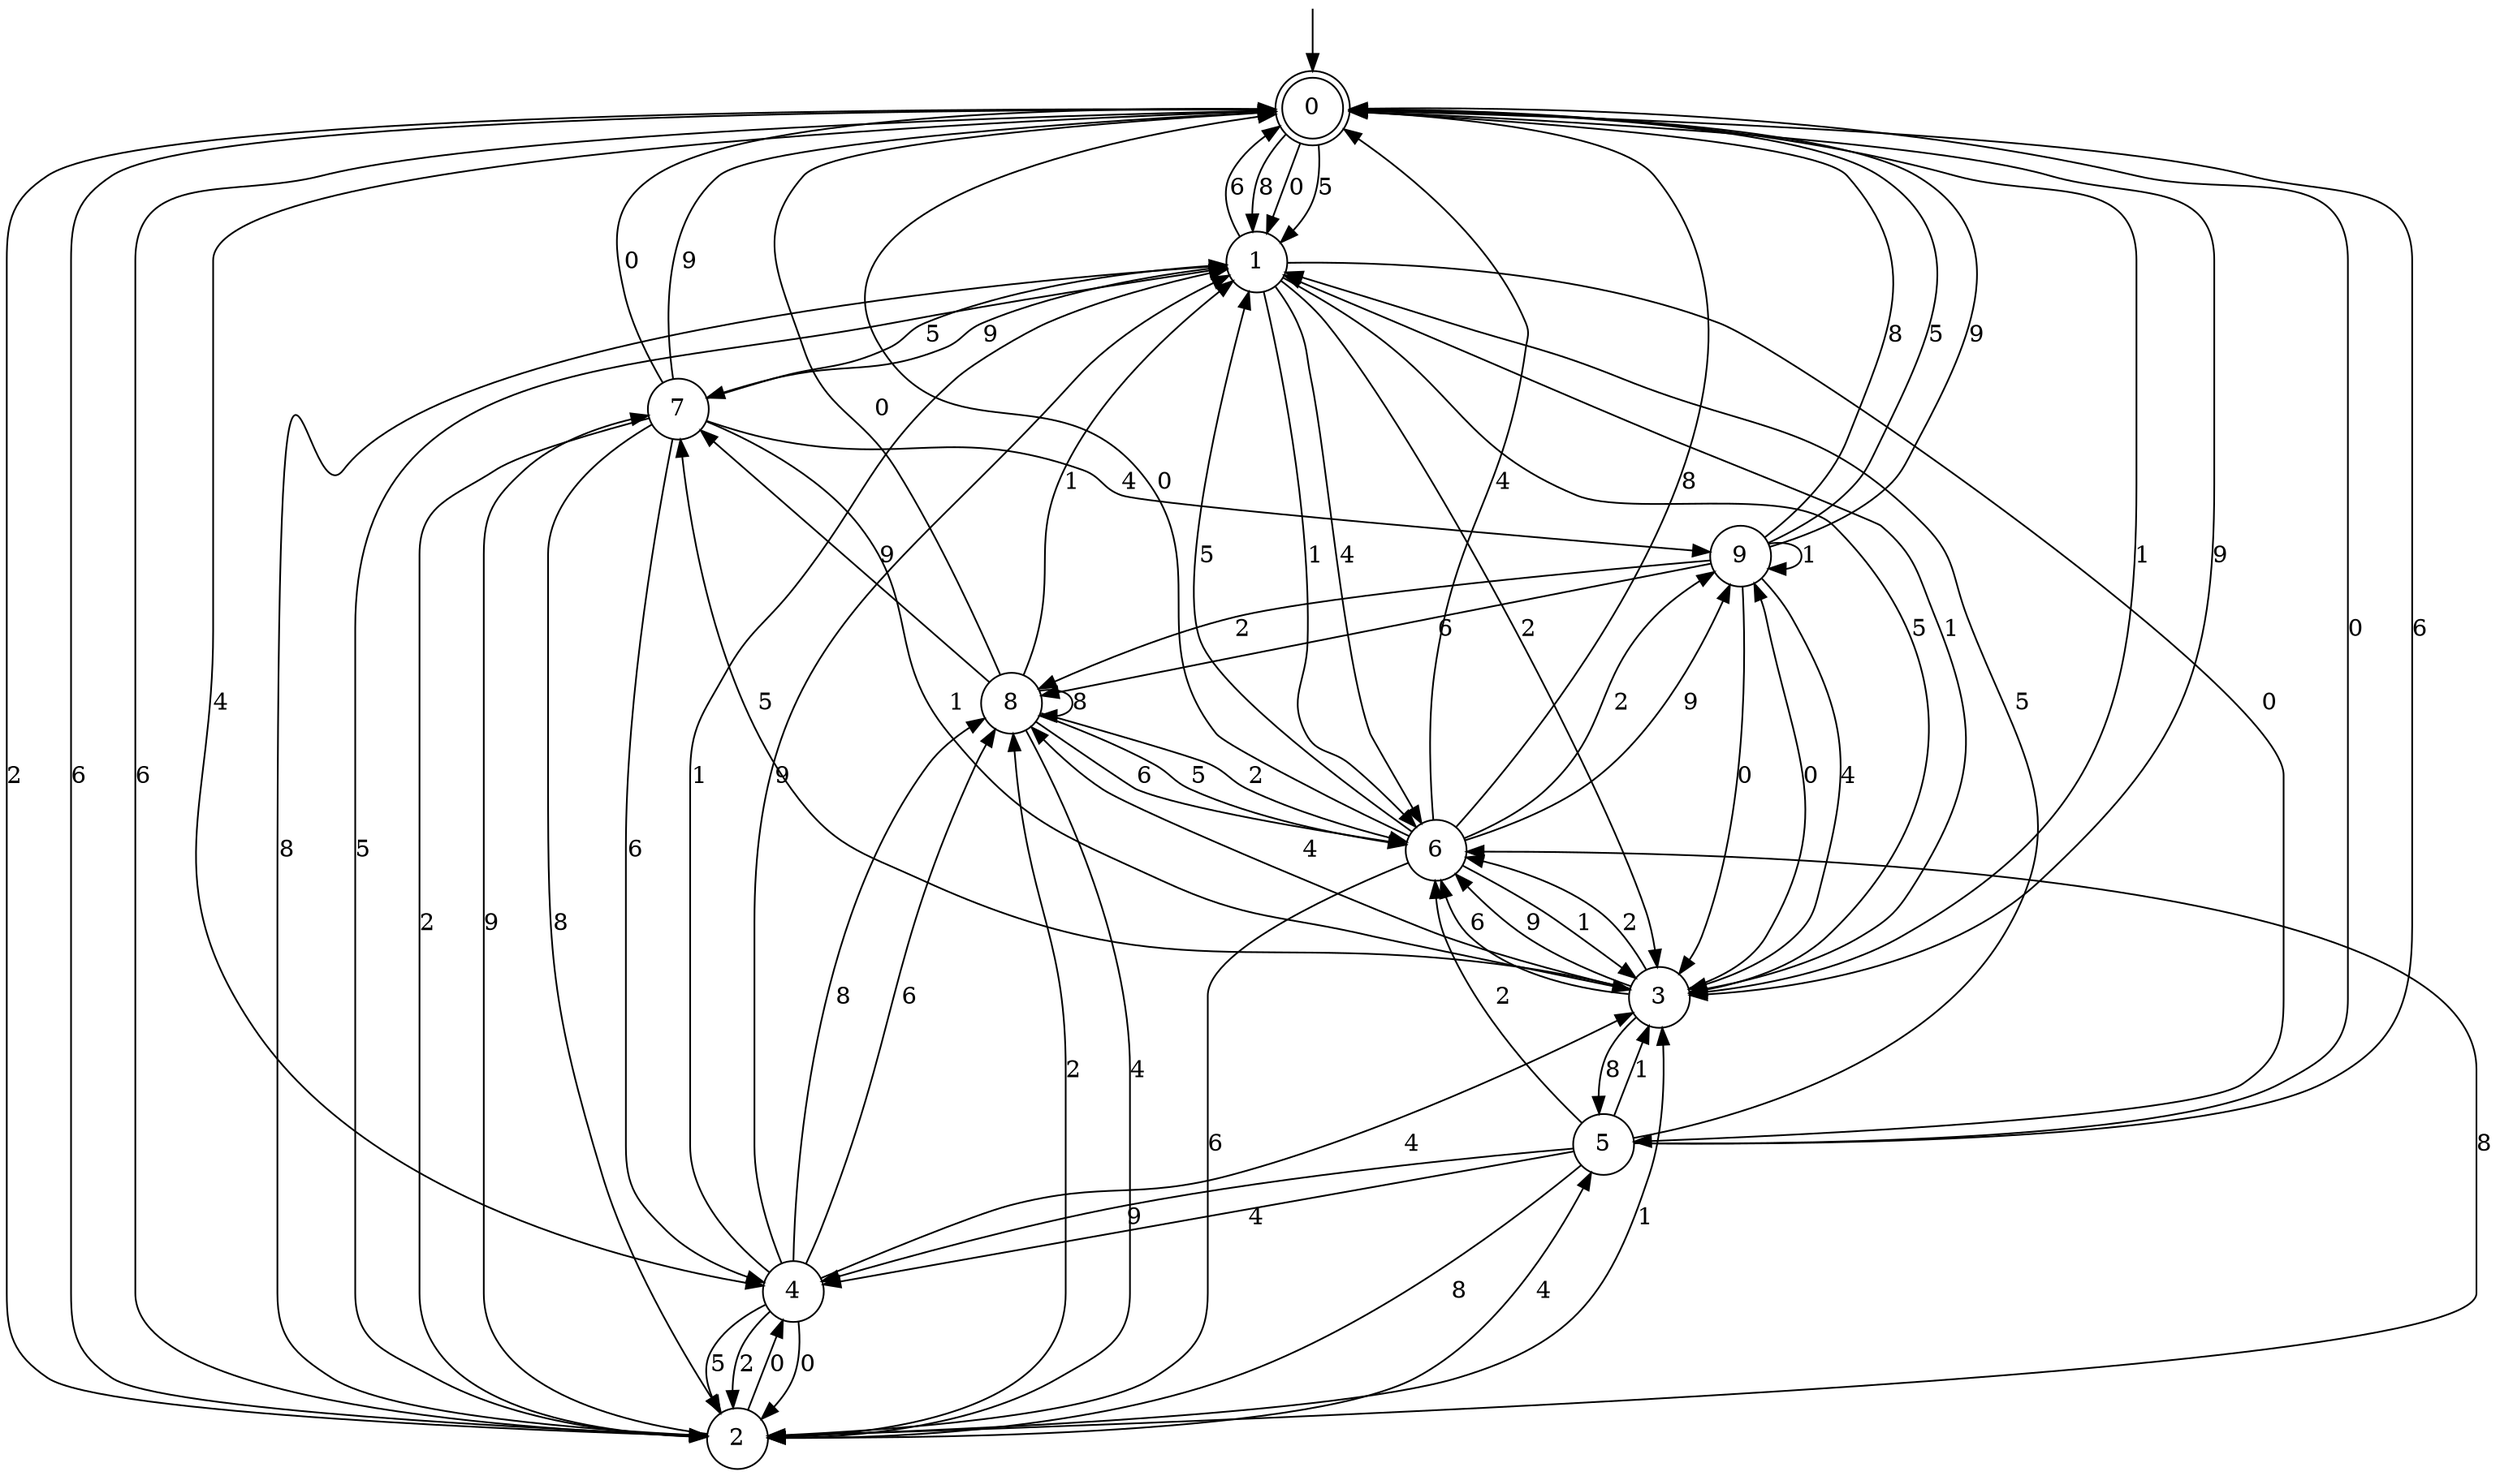 digraph g {

	s0 [shape="doublecircle" label="0"];
	s1 [shape="circle" label="1"];
	s2 [shape="circle" label="2"];
	s3 [shape="circle" label="3"];
	s4 [shape="circle" label="4"];
	s5 [shape="circle" label="5"];
	s6 [shape="circle" label="6"];
	s7 [shape="circle" label="7"];
	s8 [shape="circle" label="8"];
	s9 [shape="circle" label="9"];
	s0 -> s1 [label="8"];
	s0 -> s2 [label="2"];
	s0 -> s1 [label="0"];
	s0 -> s3 [label="1"];
	s0 -> s2 [label="6"];
	s0 -> s1 [label="5"];
	s0 -> s4 [label="4"];
	s0 -> s3 [label="9"];
	s1 -> s2 [label="8"];
	s1 -> s3 [label="2"];
	s1 -> s5 [label="0"];
	s1 -> s6 [label="1"];
	s1 -> s0 [label="6"];
	s1 -> s3 [label="5"];
	s1 -> s6 [label="4"];
	s1 -> s7 [label="9"];
	s2 -> s6 [label="8"];
	s2 -> s8 [label="2"];
	s2 -> s4 [label="0"];
	s2 -> s3 [label="1"];
	s2 -> s0 [label="6"];
	s2 -> s1 [label="5"];
	s2 -> s5 [label="4"];
	s2 -> s7 [label="9"];
	s3 -> s5 [label="8"];
	s3 -> s6 [label="2"];
	s3 -> s9 [label="0"];
	s3 -> s1 [label="1"];
	s3 -> s6 [label="6"];
	s3 -> s7 [label="5"];
	s3 -> s8 [label="4"];
	s3 -> s6 [label="9"];
	s4 -> s8 [label="8"];
	s4 -> s2 [label="2"];
	s4 -> s2 [label="0"];
	s4 -> s1 [label="1"];
	s4 -> s8 [label="6"];
	s4 -> s2 [label="5"];
	s4 -> s3 [label="4"];
	s4 -> s1 [label="9"];
	s5 -> s2 [label="8"];
	s5 -> s6 [label="2"];
	s5 -> s0 [label="0"];
	s5 -> s3 [label="1"];
	s5 -> s0 [label="6"];
	s5 -> s1 [label="5"];
	s5 -> s4 [label="4"];
	s5 -> s4 [label="9"];
	s6 -> s0 [label="8"];
	s6 -> s9 [label="2"];
	s6 -> s0 [label="0"];
	s6 -> s3 [label="1"];
	s6 -> s2 [label="6"];
	s6 -> s1 [label="5"];
	s6 -> s0 [label="4"];
	s6 -> s9 [label="9"];
	s7 -> s2 [label="8"];
	s7 -> s2 [label="2"];
	s7 -> s0 [label="0"];
	s7 -> s3 [label="1"];
	s7 -> s4 [label="6"];
	s7 -> s1 [label="5"];
	s7 -> s9 [label="4"];
	s7 -> s0 [label="9"];
	s8 -> s8 [label="8"];
	s8 -> s6 [label="2"];
	s8 -> s0 [label="0"];
	s8 -> s1 [label="1"];
	s8 -> s6 [label="6"];
	s8 -> s6 [label="5"];
	s8 -> s2 [label="4"];
	s8 -> s7 [label="9"];
	s9 -> s0 [label="8"];
	s9 -> s8 [label="2"];
	s9 -> s3 [label="0"];
	s9 -> s9 [label="1"];
	s9 -> s8 [label="6"];
	s9 -> s0 [label="5"];
	s9 -> s3 [label="4"];
	s9 -> s0 [label="9"];

__start0 [label="" shape="none" width="0" height="0"];
__start0 -> s0;

}
